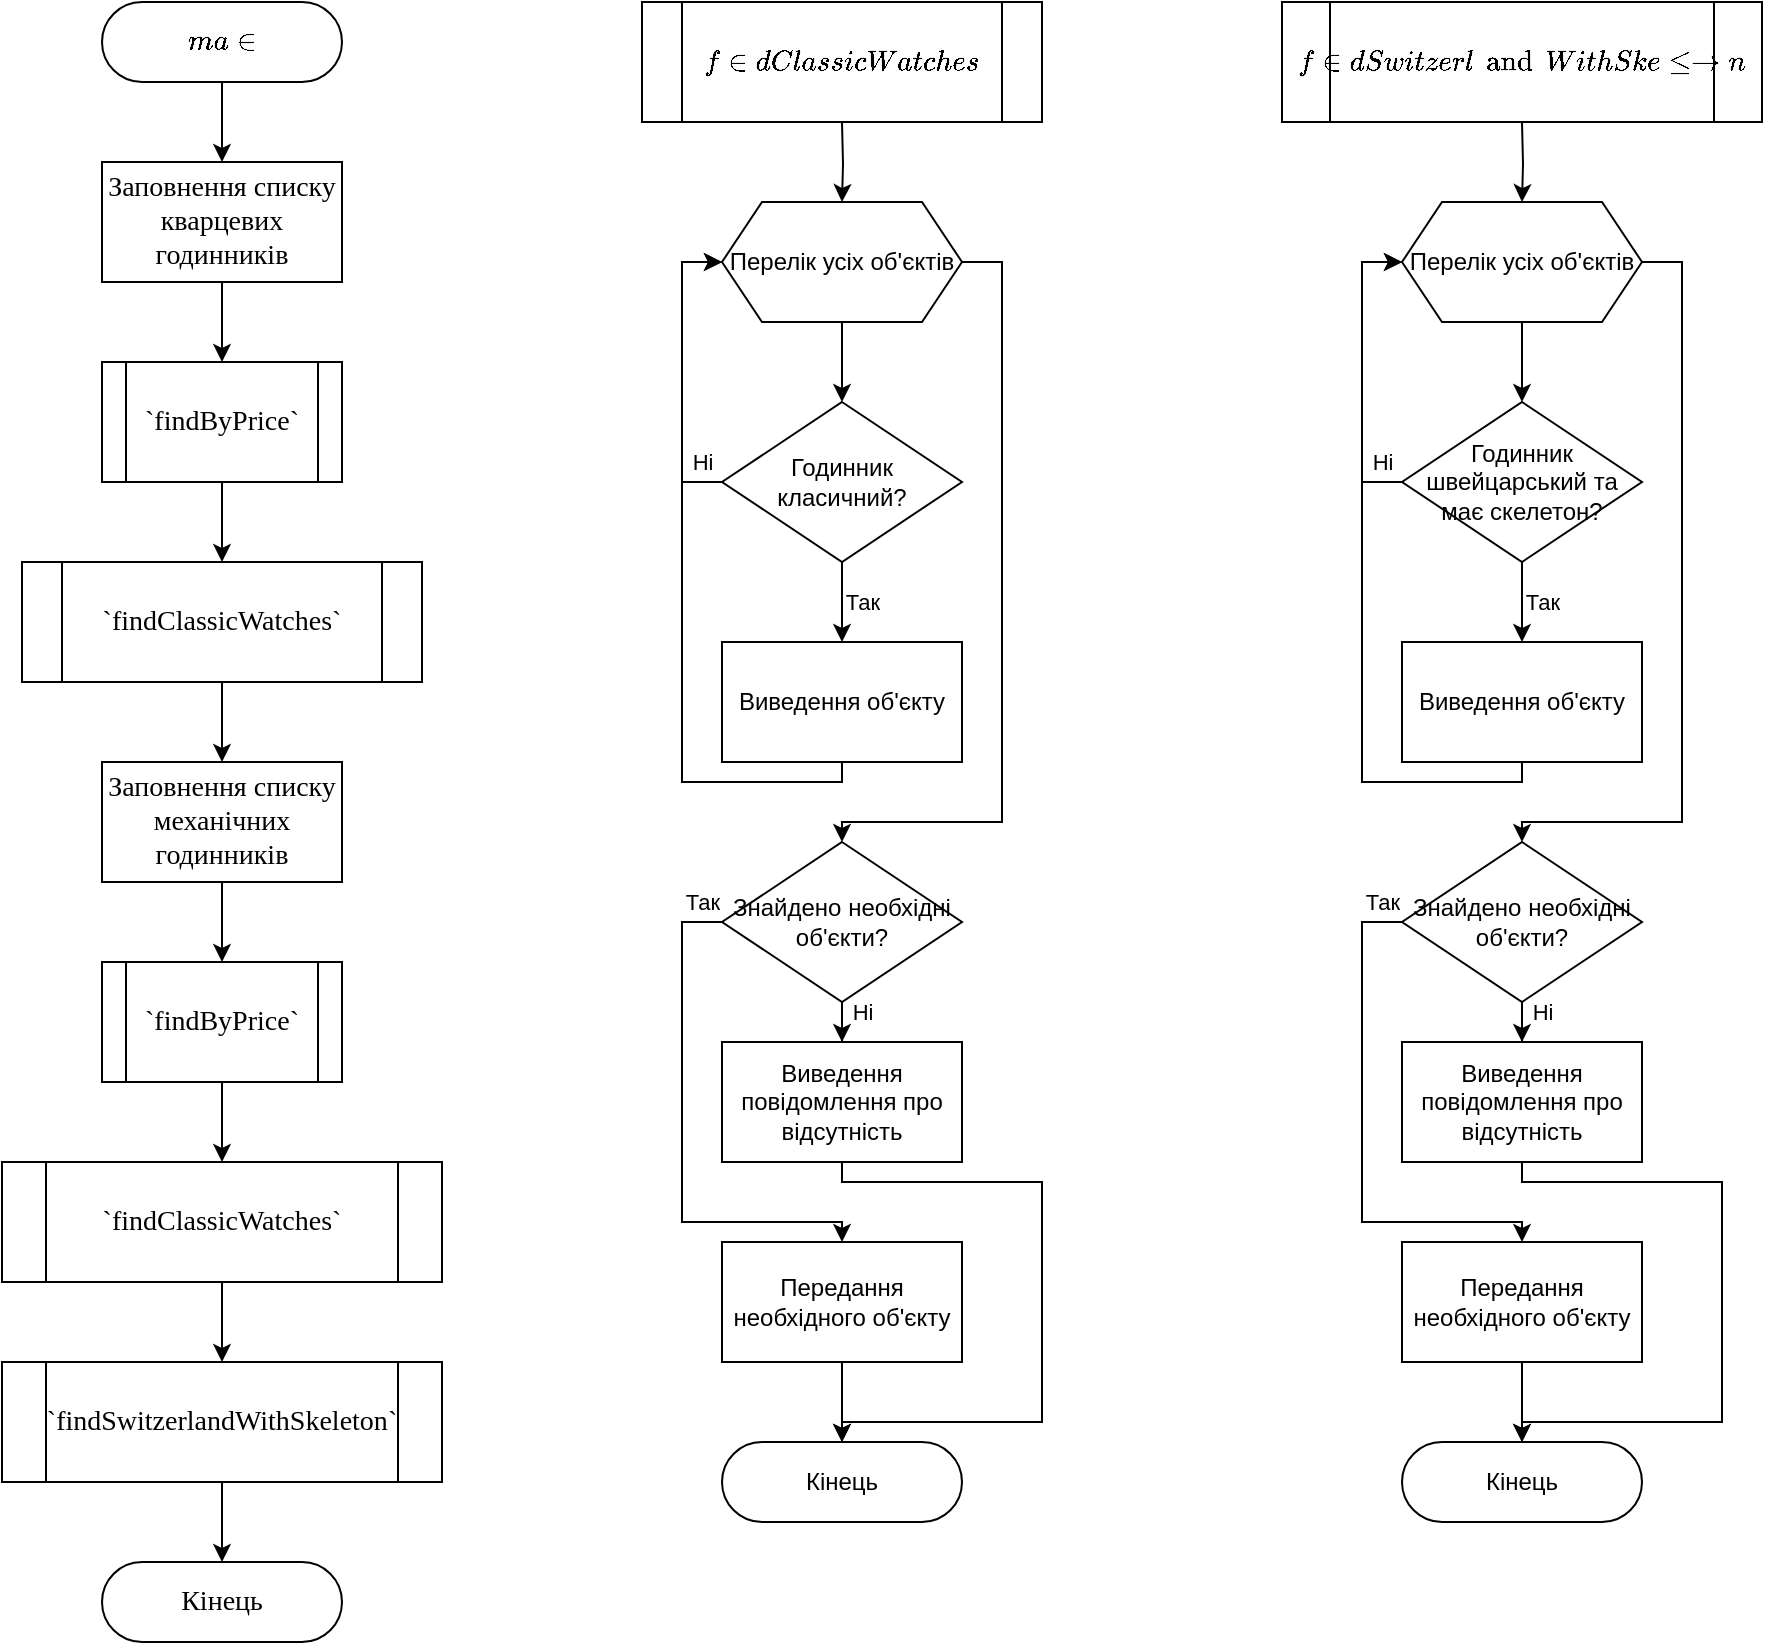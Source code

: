 <mxfile version="14.4.3" type="device"><diagram id="C5RBs43oDa-KdzZeNtuy" name="Page-1"><mxGraphModel dx="460" dy="823" grid="1" gridSize="10" guides="1" tooltips="1" connect="1" arrows="1" fold="1" page="1" pageScale="1" pageWidth="827" pageHeight="1169" math="0" shadow="0"><root><mxCell id="WIyWlLk6GJQsqaUBKTNV-0"/><mxCell id="WIyWlLk6GJQsqaUBKTNV-1" parent="WIyWlLk6GJQsqaUBKTNV-0"/><mxCell id="cN8hnQpzjQf9YjDvRs3s-11" value="" style="edgeStyle=orthogonalEdgeStyle;rounded=0;orthogonalLoop=1;jettySize=auto;html=1;fontFamily=Times New Roman;fontSize=14;labelBackgroundColor=none;" edge="1" parent="WIyWlLk6GJQsqaUBKTNV-1" source="cN8hnQpzjQf9YjDvRs3s-0" target="cN8hnQpzjQf9YjDvRs3s-1"><mxGeometry relative="1" as="geometry"/></mxCell><mxCell id="cN8hnQpzjQf9YjDvRs3s-0" value="`main`" style="rounded=1;whiteSpace=wrap;html=1;arcSize=50;fontFamily=Times New Roman;fontSize=14;labelBackgroundColor=none;" vertex="1" parent="WIyWlLk6GJQsqaUBKTNV-1"><mxGeometry x="80" y="40" width="120" height="40" as="geometry"/></mxCell><mxCell id="cN8hnQpzjQf9YjDvRs3s-12" value="" style="edgeStyle=orthogonalEdgeStyle;rounded=0;orthogonalLoop=1;jettySize=auto;html=1;fontFamily=Times New Roman;fontSize=14;labelBackgroundColor=none;" edge="1" parent="WIyWlLk6GJQsqaUBKTNV-1" source="cN8hnQpzjQf9YjDvRs3s-1" target="cN8hnQpzjQf9YjDvRs3s-2"><mxGeometry relative="1" as="geometry"/></mxCell><mxCell id="cN8hnQpzjQf9YjDvRs3s-1" value="Заповнення списку кварцевих годинників" style="rounded=0;whiteSpace=wrap;html=1;fontFamily=Times New Roman;fontSize=14;labelBackgroundColor=none;" vertex="1" parent="WIyWlLk6GJQsqaUBKTNV-1"><mxGeometry x="80" y="120" width="120" height="60" as="geometry"/></mxCell><mxCell id="cN8hnQpzjQf9YjDvRs3s-13" value="" style="edgeStyle=orthogonalEdgeStyle;rounded=0;orthogonalLoop=1;jettySize=auto;html=1;fontFamily=Times New Roman;fontSize=14;labelBackgroundColor=none;" edge="1" parent="WIyWlLk6GJQsqaUBKTNV-1" source="cN8hnQpzjQf9YjDvRs3s-2" target="cN8hnQpzjQf9YjDvRs3s-3"><mxGeometry relative="1" as="geometry"/></mxCell><mxCell id="cN8hnQpzjQf9YjDvRs3s-2" value="`&lt;span style=&quot;font-size: 14px;&quot;&gt;findByPrice&lt;/span&gt;&lt;span style=&quot;font-size: 14px;&quot;&gt;`&lt;/span&gt;" style="shape=process;whiteSpace=wrap;html=1;backgroundOutline=1;fontFamily=Times New Roman;fontSize=14;labelBackgroundColor=none;" vertex="1" parent="WIyWlLk6GJQsqaUBKTNV-1"><mxGeometry x="80" y="220" width="120" height="60" as="geometry"/></mxCell><mxCell id="cN8hnQpzjQf9YjDvRs3s-14" value="" style="edgeStyle=orthogonalEdgeStyle;rounded=0;orthogonalLoop=1;jettySize=auto;html=1;fontFamily=Times New Roman;fontSize=14;labelBackgroundColor=none;" edge="1" parent="WIyWlLk6GJQsqaUBKTNV-1" source="cN8hnQpzjQf9YjDvRs3s-3" target="cN8hnQpzjQf9YjDvRs3s-4"><mxGeometry relative="1" as="geometry"/></mxCell><mxCell id="cN8hnQpzjQf9YjDvRs3s-3" value="`&lt;span style=&quot;font-size: 14px;&quot;&gt;findClassicWatches&lt;/span&gt;&lt;span style=&quot;font-size: 14px;&quot;&gt;`&lt;/span&gt;" style="shape=process;whiteSpace=wrap;html=1;backgroundOutline=1;fontFamily=Times New Roman;fontSize=14;labelBackgroundColor=none;" vertex="1" parent="WIyWlLk6GJQsqaUBKTNV-1"><mxGeometry x="40" y="320" width="200" height="60" as="geometry"/></mxCell><mxCell id="cN8hnQpzjQf9YjDvRs3s-15" value="" style="edgeStyle=orthogonalEdgeStyle;rounded=0;orthogonalLoop=1;jettySize=auto;html=1;fontFamily=Times New Roman;fontSize=14;labelBackgroundColor=none;" edge="1" parent="WIyWlLk6GJQsqaUBKTNV-1" source="cN8hnQpzjQf9YjDvRs3s-4" target="cN8hnQpzjQf9YjDvRs3s-5"><mxGeometry relative="1" as="geometry"/></mxCell><mxCell id="cN8hnQpzjQf9YjDvRs3s-4" value="Заповнення списку механічних годинників" style="rounded=0;whiteSpace=wrap;html=1;fontFamily=Times New Roman;fontSize=14;labelBackgroundColor=none;" vertex="1" parent="WIyWlLk6GJQsqaUBKTNV-1"><mxGeometry x="80" y="420" width="120" height="60" as="geometry"/></mxCell><mxCell id="cN8hnQpzjQf9YjDvRs3s-18" value="" style="edgeStyle=orthogonalEdgeStyle;rounded=0;orthogonalLoop=1;jettySize=auto;html=1;fontFamily=Times New Roman;fontSize=14;labelBackgroundColor=none;" edge="1" parent="WIyWlLk6GJQsqaUBKTNV-1" source="cN8hnQpzjQf9YjDvRs3s-5" target="cN8hnQpzjQf9YjDvRs3s-6"><mxGeometry relative="1" as="geometry"/></mxCell><mxCell id="cN8hnQpzjQf9YjDvRs3s-5" value="`&lt;span style=&quot;&quot;&gt;findByPrice&lt;/span&gt;&lt;span&gt;`&lt;/span&gt;" style="shape=process;whiteSpace=wrap;html=1;backgroundOutline=1;fontFamily=Times New Roman;fontSize=14;labelBackgroundColor=none;" vertex="1" parent="WIyWlLk6GJQsqaUBKTNV-1"><mxGeometry x="80" y="520" width="120" height="60" as="geometry"/></mxCell><mxCell id="cN8hnQpzjQf9YjDvRs3s-17" value="" style="edgeStyle=orthogonalEdgeStyle;rounded=0;orthogonalLoop=1;jettySize=auto;html=1;fontFamily=Times New Roman;fontSize=14;labelBackgroundColor=none;" edge="1" parent="WIyWlLk6GJQsqaUBKTNV-1" source="cN8hnQpzjQf9YjDvRs3s-6" target="cN8hnQpzjQf9YjDvRs3s-7"><mxGeometry relative="1" as="geometry"/></mxCell><mxCell id="cN8hnQpzjQf9YjDvRs3s-6" value="`&lt;span style=&quot;&quot;&gt;findClassicWatches&lt;/span&gt;&lt;span&gt;`&lt;/span&gt;" style="shape=process;whiteSpace=wrap;html=1;backgroundOutline=1;fontFamily=Times New Roman;fontSize=14;labelBackgroundColor=none;" vertex="1" parent="WIyWlLk6GJQsqaUBKTNV-1"><mxGeometry x="30" y="620" width="220" height="60" as="geometry"/></mxCell><mxCell id="cN8hnQpzjQf9YjDvRs3s-19" value="" style="edgeStyle=orthogonalEdgeStyle;rounded=0;orthogonalLoop=1;jettySize=auto;html=1;fontFamily=Times New Roman;fontSize=14;labelBackgroundColor=none;" edge="1" parent="WIyWlLk6GJQsqaUBKTNV-1" source="cN8hnQpzjQf9YjDvRs3s-7" target="cN8hnQpzjQf9YjDvRs3s-8"><mxGeometry relative="1" as="geometry"/></mxCell><mxCell id="cN8hnQpzjQf9YjDvRs3s-7" value="`&lt;span style=&quot;&quot;&gt;findSwitzerlandWithSkeleton&lt;/span&gt;&lt;span&gt;`&lt;/span&gt;" style="shape=process;whiteSpace=wrap;html=1;backgroundOutline=1;fontFamily=Times New Roman;fontSize=14;labelBackgroundColor=none;" vertex="1" parent="WIyWlLk6GJQsqaUBKTNV-1"><mxGeometry x="30" y="720" width="220" height="60" as="geometry"/></mxCell><mxCell id="cN8hnQpzjQf9YjDvRs3s-8" value="Кінець" style="rounded=1;whiteSpace=wrap;html=1;arcSize=50;fontFamily=Times New Roman;fontSize=14;labelBackgroundColor=none;" vertex="1" parent="WIyWlLk6GJQsqaUBKTNV-1"><mxGeometry x="80" y="820" width="120" height="40" as="geometry"/></mxCell><mxCell id="cN8hnQpzjQf9YjDvRs3s-9" value="`findClassicWatches`" style="shape=process;whiteSpace=wrap;html=1;backgroundOutline=1;fontFamily=Times New Roman;fontSize=14;labelBackgroundColor=none;" vertex="1" parent="WIyWlLk6GJQsqaUBKTNV-1"><mxGeometry x="350" y="40" width="200" height="60" as="geometry"/></mxCell><mxCell id="cN8hnQpzjQf9YjDvRs3s-10" value="`findSwitzerlandWithSkeleton`" style="shape=process;whiteSpace=wrap;html=1;backgroundOutline=1;fontFamily=Times New Roman;fontSize=14;labelBackgroundColor=none;" vertex="1" parent="WIyWlLk6GJQsqaUBKTNV-1"><mxGeometry x="670" y="40" width="240" height="60" as="geometry"/></mxCell><mxCell id="cN8hnQpzjQf9YjDvRs3s-22" value="" style="edgeStyle=orthogonalEdgeStyle;rounded=0;orthogonalLoop=1;jettySize=auto;html=1;" edge="1" parent="WIyWlLk6GJQsqaUBKTNV-1" target="cN8hnQpzjQf9YjDvRs3s-26"><mxGeometry relative="1" as="geometry"><mxPoint x="790" y="100" as="sourcePoint"/></mxGeometry></mxCell><mxCell id="cN8hnQpzjQf9YjDvRs3s-24" value="" style="edgeStyle=orthogonalEdgeStyle;rounded=0;orthogonalLoop=1;jettySize=auto;html=1;" edge="1" parent="WIyWlLk6GJQsqaUBKTNV-1" source="cN8hnQpzjQf9YjDvRs3s-26" target="cN8hnQpzjQf9YjDvRs3s-31"><mxGeometry relative="1" as="geometry"/></mxCell><mxCell id="cN8hnQpzjQf9YjDvRs3s-25" style="edgeStyle=orthogonalEdgeStyle;rounded=0;orthogonalLoop=1;jettySize=auto;html=1;entryX=0.5;entryY=0;entryDx=0;entryDy=0;" edge="1" parent="WIyWlLk6GJQsqaUBKTNV-1" source="cN8hnQpzjQf9YjDvRs3s-26" target="cN8hnQpzjQf9YjDvRs3s-38"><mxGeometry relative="1" as="geometry"><Array as="points"><mxPoint x="870" y="170"/><mxPoint x="870" y="450"/><mxPoint x="790" y="450"/></Array></mxGeometry></mxCell><mxCell id="cN8hnQpzjQf9YjDvRs3s-26" value="&lt;span&gt;Перелік усіх об'єктів&lt;/span&gt;" style="shape=hexagon;perimeter=hexagonPerimeter2;whiteSpace=wrap;html=1;fixedSize=1;" vertex="1" parent="WIyWlLk6GJQsqaUBKTNV-1"><mxGeometry x="730" y="140" width="120" height="60" as="geometry"/></mxCell><mxCell id="cN8hnQpzjQf9YjDvRs3s-27" value="" style="edgeStyle=orthogonalEdgeStyle;rounded=0;orthogonalLoop=1;jettySize=auto;html=1;" edge="1" parent="WIyWlLk6GJQsqaUBKTNV-1" source="cN8hnQpzjQf9YjDvRs3s-31" target="cN8hnQpzjQf9YjDvRs3s-33"><mxGeometry relative="1" as="geometry"><Array as="points"><mxPoint x="790" y="330"/><mxPoint x="790" y="330"/></Array></mxGeometry></mxCell><mxCell id="cN8hnQpzjQf9YjDvRs3s-28" value="Так" style="edgeLabel;html=1;align=center;verticalAlign=middle;resizable=0;points=[];" vertex="1" connectable="0" parent="cN8hnQpzjQf9YjDvRs3s-27"><mxGeometry x="-0.8" relative="1" as="geometry"><mxPoint x="10" y="16" as="offset"/></mxGeometry></mxCell><mxCell id="cN8hnQpzjQf9YjDvRs3s-29" style="edgeStyle=orthogonalEdgeStyle;rounded=0;orthogonalLoop=1;jettySize=auto;html=1;exitX=0;exitY=0.5;exitDx=0;exitDy=0;" edge="1" parent="WIyWlLk6GJQsqaUBKTNV-1" source="cN8hnQpzjQf9YjDvRs3s-31"><mxGeometry relative="1" as="geometry"><mxPoint x="730" y="170" as="targetPoint"/><Array as="points"><mxPoint x="710" y="280"/><mxPoint x="710" y="170"/></Array></mxGeometry></mxCell><mxCell id="cN8hnQpzjQf9YjDvRs3s-30" value="Ні" style="edgeLabel;html=1;align=center;verticalAlign=middle;resizable=0;points=[];" vertex="1" connectable="0" parent="cN8hnQpzjQf9YjDvRs3s-29"><mxGeometry x="-0.92" relative="1" as="geometry"><mxPoint x="-4" y="-10" as="offset"/></mxGeometry></mxCell><mxCell id="cN8hnQpzjQf9YjDvRs3s-31" value="Годинник швейцарський та має скелетон?" style="rhombus;whiteSpace=wrap;html=1;" vertex="1" parent="WIyWlLk6GJQsqaUBKTNV-1"><mxGeometry x="730" y="240" width="120" height="80" as="geometry"/></mxCell><mxCell id="cN8hnQpzjQf9YjDvRs3s-32" style="edgeStyle=orthogonalEdgeStyle;rounded=0;orthogonalLoop=1;jettySize=auto;html=1;entryX=0;entryY=0.5;entryDx=0;entryDy=0;" edge="1" parent="WIyWlLk6GJQsqaUBKTNV-1" source="cN8hnQpzjQf9YjDvRs3s-33" target="cN8hnQpzjQf9YjDvRs3s-26"><mxGeometry relative="1" as="geometry"><Array as="points"><mxPoint x="790" y="430"/><mxPoint x="710" y="430"/><mxPoint x="710" y="170"/></Array></mxGeometry></mxCell><mxCell id="cN8hnQpzjQf9YjDvRs3s-33" value="Виведення об'єкту" style="rounded=0;whiteSpace=wrap;html=1;" vertex="1" parent="WIyWlLk6GJQsqaUBKTNV-1"><mxGeometry x="730" y="360" width="120" height="60" as="geometry"/></mxCell><mxCell id="cN8hnQpzjQf9YjDvRs3s-34" value="" style="edgeStyle=orthogonalEdgeStyle;rounded=0;orthogonalLoop=1;jettySize=auto;html=1;" edge="1" parent="WIyWlLk6GJQsqaUBKTNV-1" source="cN8hnQpzjQf9YjDvRs3s-38" target="cN8hnQpzjQf9YjDvRs3s-41"><mxGeometry relative="1" as="geometry"/></mxCell><mxCell id="cN8hnQpzjQf9YjDvRs3s-35" value="Ні" style="edgeLabel;html=1;align=center;verticalAlign=middle;resizable=0;points=[];" vertex="1" connectable="0" parent="cN8hnQpzjQf9YjDvRs3s-34"><mxGeometry x="0.515" y="1" relative="1" as="geometry"><mxPoint x="9" y="-0.56" as="offset"/></mxGeometry></mxCell><mxCell id="cN8hnQpzjQf9YjDvRs3s-36" style="edgeStyle=orthogonalEdgeStyle;rounded=0;orthogonalLoop=1;jettySize=auto;html=1;exitX=0;exitY=0.5;exitDx=0;exitDy=0;" edge="1" parent="WIyWlLk6GJQsqaUBKTNV-1" source="cN8hnQpzjQf9YjDvRs3s-38" target="cN8hnQpzjQf9YjDvRs3s-43"><mxGeometry relative="1" as="geometry"><Array as="points"><mxPoint x="710" y="500"/><mxPoint x="710" y="650"/><mxPoint x="790" y="650"/></Array></mxGeometry></mxCell><mxCell id="cN8hnQpzjQf9YjDvRs3s-37" value="Так" style="edgeLabel;html=1;align=center;verticalAlign=middle;resizable=0;points=[];" vertex="1" connectable="0" parent="cN8hnQpzjQf9YjDvRs3s-36"><mxGeometry x="-0.9" relative="1" as="geometry"><mxPoint x="3.06" y="-10" as="offset"/></mxGeometry></mxCell><mxCell id="cN8hnQpzjQf9YjDvRs3s-38" value="Знайдено необхідні об'єкти?" style="rhombus;whiteSpace=wrap;html=1;" vertex="1" parent="WIyWlLk6GJQsqaUBKTNV-1"><mxGeometry x="730" y="460" width="120" height="80" as="geometry"/></mxCell><mxCell id="cN8hnQpzjQf9YjDvRs3s-39" value="Кінець" style="rounded=1;whiteSpace=wrap;html=1;arcSize=50;" vertex="1" parent="WIyWlLk6GJQsqaUBKTNV-1"><mxGeometry x="730" y="760" width="120" height="40" as="geometry"/></mxCell><mxCell id="cN8hnQpzjQf9YjDvRs3s-40" style="edgeStyle=orthogonalEdgeStyle;rounded=0;orthogonalLoop=1;jettySize=auto;html=1;entryX=0.5;entryY=0;entryDx=0;entryDy=0;" edge="1" parent="WIyWlLk6GJQsqaUBKTNV-1" source="cN8hnQpzjQf9YjDvRs3s-41" target="cN8hnQpzjQf9YjDvRs3s-39"><mxGeometry relative="1" as="geometry"><Array as="points"><mxPoint x="790" y="630"/><mxPoint x="890" y="630"/><mxPoint x="890" y="750"/><mxPoint x="790" y="750"/></Array></mxGeometry></mxCell><mxCell id="cN8hnQpzjQf9YjDvRs3s-41" value="Виведення повідомлення про відсутність" style="rounded=0;whiteSpace=wrap;html=1;" vertex="1" parent="WIyWlLk6GJQsqaUBKTNV-1"><mxGeometry x="730" y="560" width="120" height="60" as="geometry"/></mxCell><mxCell id="cN8hnQpzjQf9YjDvRs3s-42" value="" style="edgeStyle=orthogonalEdgeStyle;rounded=0;orthogonalLoop=1;jettySize=auto;html=1;" edge="1" parent="WIyWlLk6GJQsqaUBKTNV-1" source="cN8hnQpzjQf9YjDvRs3s-43" target="cN8hnQpzjQf9YjDvRs3s-39"><mxGeometry relative="1" as="geometry"/></mxCell><mxCell id="cN8hnQpzjQf9YjDvRs3s-43" value="Передання необхідного об'єкту" style="rounded=0;whiteSpace=wrap;html=1;" vertex="1" parent="WIyWlLk6GJQsqaUBKTNV-1"><mxGeometry x="730" y="660" width="120" height="60" as="geometry"/></mxCell><mxCell id="cN8hnQpzjQf9YjDvRs3s-44" value="" style="edgeStyle=orthogonalEdgeStyle;rounded=0;orthogonalLoop=1;jettySize=auto;html=1;" edge="1" parent="WIyWlLk6GJQsqaUBKTNV-1" target="cN8hnQpzjQf9YjDvRs3s-47"><mxGeometry relative="1" as="geometry"><mxPoint x="450" y="100" as="sourcePoint"/></mxGeometry></mxCell><mxCell id="cN8hnQpzjQf9YjDvRs3s-45" value="" style="edgeStyle=orthogonalEdgeStyle;rounded=0;orthogonalLoop=1;jettySize=auto;html=1;" edge="1" parent="WIyWlLk6GJQsqaUBKTNV-1" source="cN8hnQpzjQf9YjDvRs3s-47" target="cN8hnQpzjQf9YjDvRs3s-52"><mxGeometry relative="1" as="geometry"/></mxCell><mxCell id="cN8hnQpzjQf9YjDvRs3s-46" style="edgeStyle=orthogonalEdgeStyle;rounded=0;orthogonalLoop=1;jettySize=auto;html=1;entryX=0.5;entryY=0;entryDx=0;entryDy=0;" edge="1" parent="WIyWlLk6GJQsqaUBKTNV-1" source="cN8hnQpzjQf9YjDvRs3s-47" target="cN8hnQpzjQf9YjDvRs3s-59"><mxGeometry relative="1" as="geometry"><Array as="points"><mxPoint x="530" y="170"/><mxPoint x="530" y="450"/><mxPoint x="450" y="450"/></Array></mxGeometry></mxCell><mxCell id="cN8hnQpzjQf9YjDvRs3s-47" value="&lt;span&gt;Перелік усіх об'єктів&lt;/span&gt;" style="shape=hexagon;perimeter=hexagonPerimeter2;whiteSpace=wrap;html=1;fixedSize=1;" vertex="1" parent="WIyWlLk6GJQsqaUBKTNV-1"><mxGeometry x="390" y="140" width="120" height="60" as="geometry"/></mxCell><mxCell id="cN8hnQpzjQf9YjDvRs3s-48" value="" style="edgeStyle=orthogonalEdgeStyle;rounded=0;orthogonalLoop=1;jettySize=auto;html=1;" edge="1" parent="WIyWlLk6GJQsqaUBKTNV-1" source="cN8hnQpzjQf9YjDvRs3s-52" target="cN8hnQpzjQf9YjDvRs3s-54"><mxGeometry relative="1" as="geometry"><Array as="points"><mxPoint x="450" y="330"/><mxPoint x="450" y="330"/></Array></mxGeometry></mxCell><mxCell id="cN8hnQpzjQf9YjDvRs3s-49" value="Так" style="edgeLabel;html=1;align=center;verticalAlign=middle;resizable=0;points=[];" vertex="1" connectable="0" parent="cN8hnQpzjQf9YjDvRs3s-48"><mxGeometry x="-0.8" relative="1" as="geometry"><mxPoint x="10" y="16" as="offset"/></mxGeometry></mxCell><mxCell id="cN8hnQpzjQf9YjDvRs3s-50" style="edgeStyle=orthogonalEdgeStyle;rounded=0;orthogonalLoop=1;jettySize=auto;html=1;exitX=0;exitY=0.5;exitDx=0;exitDy=0;" edge="1" parent="WIyWlLk6GJQsqaUBKTNV-1" source="cN8hnQpzjQf9YjDvRs3s-52"><mxGeometry relative="1" as="geometry"><mxPoint x="390" y="170" as="targetPoint"/><Array as="points"><mxPoint x="370" y="280"/><mxPoint x="370" y="170"/></Array></mxGeometry></mxCell><mxCell id="cN8hnQpzjQf9YjDvRs3s-51" value="Ні" style="edgeLabel;html=1;align=center;verticalAlign=middle;resizable=0;points=[];" vertex="1" connectable="0" parent="cN8hnQpzjQf9YjDvRs3s-50"><mxGeometry x="-0.92" relative="1" as="geometry"><mxPoint x="-4" y="-10" as="offset"/></mxGeometry></mxCell><mxCell id="cN8hnQpzjQf9YjDvRs3s-52" value="Годинник класичний?" style="rhombus;whiteSpace=wrap;html=1;" vertex="1" parent="WIyWlLk6GJQsqaUBKTNV-1"><mxGeometry x="390" y="240" width="120" height="80" as="geometry"/></mxCell><mxCell id="cN8hnQpzjQf9YjDvRs3s-53" style="edgeStyle=orthogonalEdgeStyle;rounded=0;orthogonalLoop=1;jettySize=auto;html=1;entryX=0;entryY=0.5;entryDx=0;entryDy=0;" edge="1" parent="WIyWlLk6GJQsqaUBKTNV-1" source="cN8hnQpzjQf9YjDvRs3s-54" target="cN8hnQpzjQf9YjDvRs3s-47"><mxGeometry relative="1" as="geometry"><Array as="points"><mxPoint x="450" y="430"/><mxPoint x="370" y="430"/><mxPoint x="370" y="170"/></Array></mxGeometry></mxCell><mxCell id="cN8hnQpzjQf9YjDvRs3s-54" value="Виведення об'єкту" style="rounded=0;whiteSpace=wrap;html=1;" vertex="1" parent="WIyWlLk6GJQsqaUBKTNV-1"><mxGeometry x="390" y="360" width="120" height="60" as="geometry"/></mxCell><mxCell id="cN8hnQpzjQf9YjDvRs3s-55" value="" style="edgeStyle=orthogonalEdgeStyle;rounded=0;orthogonalLoop=1;jettySize=auto;html=1;" edge="1" parent="WIyWlLk6GJQsqaUBKTNV-1" source="cN8hnQpzjQf9YjDvRs3s-59" target="cN8hnQpzjQf9YjDvRs3s-62"><mxGeometry relative="1" as="geometry"/></mxCell><mxCell id="cN8hnQpzjQf9YjDvRs3s-56" value="Ні" style="edgeLabel;html=1;align=center;verticalAlign=middle;resizable=0;points=[];" vertex="1" connectable="0" parent="cN8hnQpzjQf9YjDvRs3s-55"><mxGeometry x="0.515" y="1" relative="1" as="geometry"><mxPoint x="9" y="-0.56" as="offset"/></mxGeometry></mxCell><mxCell id="cN8hnQpzjQf9YjDvRs3s-57" style="edgeStyle=orthogonalEdgeStyle;rounded=0;orthogonalLoop=1;jettySize=auto;html=1;exitX=0;exitY=0.5;exitDx=0;exitDy=0;" edge="1" parent="WIyWlLk6GJQsqaUBKTNV-1" source="cN8hnQpzjQf9YjDvRs3s-59" target="cN8hnQpzjQf9YjDvRs3s-64"><mxGeometry relative="1" as="geometry"><Array as="points"><mxPoint x="370" y="500"/><mxPoint x="370" y="650"/><mxPoint x="450" y="650"/></Array></mxGeometry></mxCell><mxCell id="cN8hnQpzjQf9YjDvRs3s-58" value="Так" style="edgeLabel;html=1;align=center;verticalAlign=middle;resizable=0;points=[];" vertex="1" connectable="0" parent="cN8hnQpzjQf9YjDvRs3s-57"><mxGeometry x="-0.9" relative="1" as="geometry"><mxPoint x="3.06" y="-10" as="offset"/></mxGeometry></mxCell><mxCell id="cN8hnQpzjQf9YjDvRs3s-59" value="Знайдено необхідні об'єкти?" style="rhombus;whiteSpace=wrap;html=1;" vertex="1" parent="WIyWlLk6GJQsqaUBKTNV-1"><mxGeometry x="390" y="460" width="120" height="80" as="geometry"/></mxCell><mxCell id="cN8hnQpzjQf9YjDvRs3s-60" value="Кінець" style="rounded=1;whiteSpace=wrap;html=1;arcSize=50;" vertex="1" parent="WIyWlLk6GJQsqaUBKTNV-1"><mxGeometry x="390" y="760" width="120" height="40" as="geometry"/></mxCell><mxCell id="cN8hnQpzjQf9YjDvRs3s-61" style="edgeStyle=orthogonalEdgeStyle;rounded=0;orthogonalLoop=1;jettySize=auto;html=1;entryX=0.5;entryY=0;entryDx=0;entryDy=0;" edge="1" parent="WIyWlLk6GJQsqaUBKTNV-1" source="cN8hnQpzjQf9YjDvRs3s-62" target="cN8hnQpzjQf9YjDvRs3s-60"><mxGeometry relative="1" as="geometry"><Array as="points"><mxPoint x="450" y="630"/><mxPoint x="550" y="630"/><mxPoint x="550" y="750"/><mxPoint x="450" y="750"/></Array></mxGeometry></mxCell><mxCell id="cN8hnQpzjQf9YjDvRs3s-62" value="Виведення повідомлення про відсутність" style="rounded=0;whiteSpace=wrap;html=1;" vertex="1" parent="WIyWlLk6GJQsqaUBKTNV-1"><mxGeometry x="390" y="560" width="120" height="60" as="geometry"/></mxCell><mxCell id="cN8hnQpzjQf9YjDvRs3s-63" value="" style="edgeStyle=orthogonalEdgeStyle;rounded=0;orthogonalLoop=1;jettySize=auto;html=1;" edge="1" parent="WIyWlLk6GJQsqaUBKTNV-1" source="cN8hnQpzjQf9YjDvRs3s-64" target="cN8hnQpzjQf9YjDvRs3s-60"><mxGeometry relative="1" as="geometry"/></mxCell><mxCell id="cN8hnQpzjQf9YjDvRs3s-64" value="Передання необхідного об'єкту" style="rounded=0;whiteSpace=wrap;html=1;" vertex="1" parent="WIyWlLk6GJQsqaUBKTNV-1"><mxGeometry x="390" y="660" width="120" height="60" as="geometry"/></mxCell></root></mxGraphModel></diagram></mxfile>